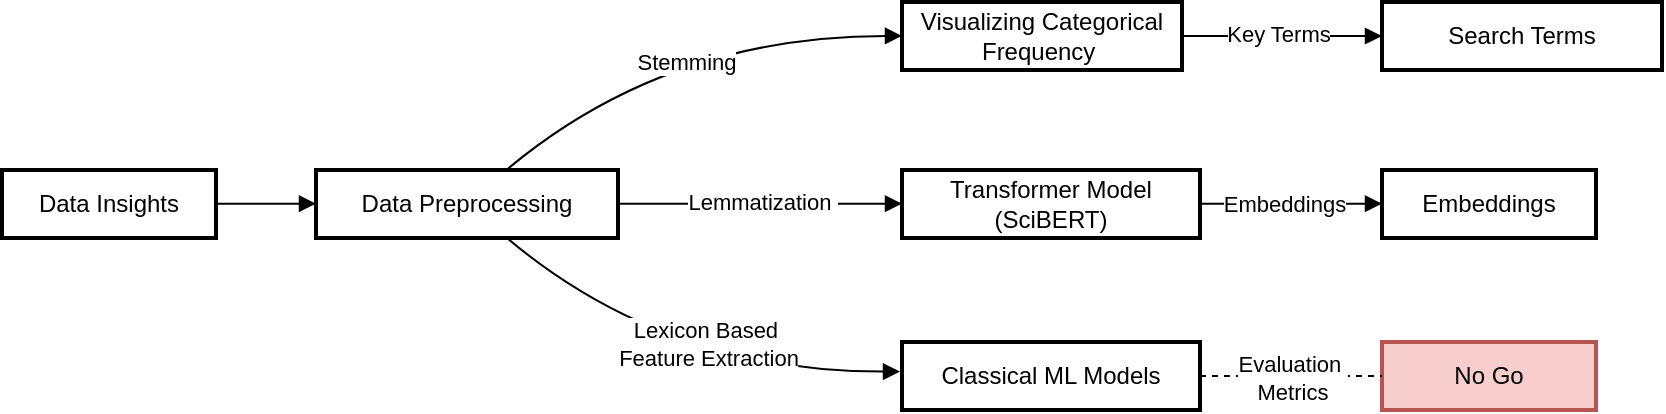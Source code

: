 <mxfile version="24.7.10">
  <diagram name="Page-1" id="RHceVTnlHyzetnzdQnsF">
    <mxGraphModel dx="910" dy="572" grid="1" gridSize="10" guides="1" tooltips="1" connect="1" arrows="1" fold="1" page="1" pageScale="1" pageWidth="1169" pageHeight="827" math="0" shadow="0">
      <root>
        <mxCell id="0" />
        <mxCell id="1" parent="0" />
        <mxCell id="2" value="Data Insights" style="whiteSpace=wrap;strokeWidth=2;" parent="1" vertex="1">
          <mxGeometry x="30" y="144" width="107" height="34" as="geometry" />
        </mxCell>
        <mxCell id="3" value="Data Preprocessing" style="whiteSpace=wrap;strokeWidth=2;" parent="1" vertex="1">
          <mxGeometry x="187" y="144" width="151" height="34" as="geometry" />
        </mxCell>
        <mxCell id="4" value="Visualizing Categorical Frequency " style="whiteSpace=wrap;strokeWidth=2;" parent="1" vertex="1">
          <mxGeometry x="480" y="60" width="140" height="34" as="geometry" />
        </mxCell>
        <mxCell id="5" value="Transformer Model (SciBERT)" style="whiteSpace=wrap;strokeWidth=2;" parent="1" vertex="1">
          <mxGeometry x="480" y="144" width="149" height="34" as="geometry" />
        </mxCell>
        <mxCell id="7" value="Embeddings" style="whiteSpace=wrap;strokeWidth=2;" parent="1" vertex="1">
          <mxGeometry x="720" y="144" width="107" height="34" as="geometry" />
        </mxCell>
        <mxCell id="8" value="" style="curved=1;startArrow=none;endArrow=block;exitX=0.997;exitY=0.496;entryX=-0.002;entryY=0.496;" parent="1" source="2" target="3" edge="1">
          <mxGeometry relative="1" as="geometry">
            <Array as="points" />
          </mxGeometry>
        </mxCell>
        <mxCell id="9" value="" style="curved=1;startArrow=none;endArrow=block;exitX=0.631;exitY=-0.003;entryX=0.0;entryY=0.499;" parent="1" source="3" target="4" edge="1">
          <mxGeometry relative="1" as="geometry">
            <Array as="points">
              <mxPoint x="362" y="77" />
            </Array>
          </mxGeometry>
        </mxCell>
        <mxCell id="3L76-wO2x8kORYLnWbWA-18" value="Stemming" style="edgeLabel;html=1;align=center;verticalAlign=middle;resizable=0;points=[];" vertex="1" connectable="0" parent="9">
          <mxGeometry x="-0.071" y="-15" relative="1" as="geometry">
            <mxPoint x="1" as="offset" />
          </mxGeometry>
        </mxCell>
        <mxCell id="10" value="" style="curved=1;startArrow=none;endArrow=block;exitX=0.995;exitY=0.496;entryX=0.002;entryY=0.496;" parent="1" source="3" target="5" edge="1">
          <mxGeometry relative="1" as="geometry">
            <Array as="points" />
          </mxGeometry>
        </mxCell>
        <mxCell id="3L76-wO2x8kORYLnWbWA-19" value="Lemmatization&amp;nbsp;" style="edgeLabel;html=1;align=center;verticalAlign=middle;resizable=0;points=[];" vertex="1" connectable="0" parent="10">
          <mxGeometry x="-0.052" y="3" relative="1" as="geometry">
            <mxPoint x="4" y="2" as="offset" />
          </mxGeometry>
        </mxCell>
        <mxCell id="11" value="" style="curved=1;startArrow=none;endArrow=block;exitX=0.631;exitY=0.995;entryX=-0.003;entryY=0.493;" parent="1" source="3" edge="1">
          <mxGeometry relative="1" as="geometry">
            <Array as="points">
              <mxPoint x="362" y="245" />
            </Array>
            <mxPoint x="479" y="244.774" as="targetPoint" />
          </mxGeometry>
        </mxCell>
        <mxCell id="3L76-wO2x8kORYLnWbWA-26" value="Lexicon Based&amp;nbsp;&lt;div&gt;Feature Extraction&lt;/div&gt;" style="edgeLabel;html=1;align=center;verticalAlign=middle;resizable=0;points=[];" vertex="1" connectable="0" parent="11">
          <mxGeometry x="0.126" y="14" relative="1" as="geometry">
            <mxPoint as="offset" />
          </mxGeometry>
        </mxCell>
        <mxCell id="12" value="" style="curved=1;startArrow=none;endArrow=block;exitX=0.997;exitY=0.499;entryX=0;entryY=0.5;entryDx=0;entryDy=0;" parent="1" source="4" target="3L76-wO2x8kORYLnWbWA-21" edge="1">
          <mxGeometry relative="1" as="geometry">
            <Array as="points">
              <mxPoint x="634" y="77" />
            </Array>
          </mxGeometry>
        </mxCell>
        <mxCell id="3L76-wO2x8kORYLnWbWA-23" value="Key Terms" style="edgeLabel;html=1;align=center;verticalAlign=middle;resizable=0;points=[];" vertex="1" connectable="0" parent="12">
          <mxGeometry x="-0.05" y="1" relative="1" as="geometry">
            <mxPoint as="offset" />
          </mxGeometry>
        </mxCell>
        <mxCell id="13" value="" style="curved=1;startArrow=none;endArrow=block;exitX=1.003;exitY=0.496;entryX=0.004;entryY=0.496;" parent="1" source="5" target="7" edge="1">
          <mxGeometry relative="1" as="geometry">
            <Array as="points" />
          </mxGeometry>
        </mxCell>
        <mxCell id="3L76-wO2x8kORYLnWbWA-22" value="Embeddings" style="edgeLabel;html=1;align=center;verticalAlign=middle;resizable=0;points=[];" vertex="1" connectable="0" parent="13">
          <mxGeometry x="0.025" y="-1" relative="1" as="geometry">
            <mxPoint x="-5" y="-1" as="offset" />
          </mxGeometry>
        </mxCell>
        <mxCell id="3L76-wO2x8kORYLnWbWA-21" value="Search Terms" style="whiteSpace=wrap;strokeWidth=2;" vertex="1" parent="1">
          <mxGeometry x="720" y="60" width="140" height="34" as="geometry" />
        </mxCell>
        <mxCell id="3L76-wO2x8kORYLnWbWA-27" value="Classical ML Models" style="whiteSpace=wrap;strokeWidth=2;" vertex="1" parent="1">
          <mxGeometry x="480" y="230" width="149" height="34" as="geometry" />
        </mxCell>
        <mxCell id="3L76-wO2x8kORYLnWbWA-28" value="No Go" style="whiteSpace=wrap;strokeWidth=2;fillColor=#f8cecc;strokeColor=#b85450;" vertex="1" parent="1">
          <mxGeometry x="720" y="230" width="107" height="34" as="geometry" />
        </mxCell>
        <mxCell id="3L76-wO2x8kORYLnWbWA-29" value="" style="endArrow=none;dashed=1;html=1;rounded=0;exitX=1;exitY=0.5;exitDx=0;exitDy=0;entryX=0;entryY=0.5;entryDx=0;entryDy=0;" edge="1" parent="1" source="3L76-wO2x8kORYLnWbWA-27" target="3L76-wO2x8kORYLnWbWA-28">
          <mxGeometry width="50" height="50" relative="1" as="geometry">
            <mxPoint x="560" y="230" as="sourcePoint" />
            <mxPoint x="610" y="180" as="targetPoint" />
          </mxGeometry>
        </mxCell>
        <mxCell id="3L76-wO2x8kORYLnWbWA-30" value="Evaluation&amp;nbsp;&lt;div&gt;Metrics&lt;/div&gt;" style="edgeLabel;html=1;align=center;verticalAlign=middle;resizable=0;points=[];" vertex="1" connectable="0" parent="3L76-wO2x8kORYLnWbWA-29">
          <mxGeometry x="-0.003" y="-1" relative="1" as="geometry">
            <mxPoint as="offset" />
          </mxGeometry>
        </mxCell>
      </root>
    </mxGraphModel>
  </diagram>
</mxfile>
